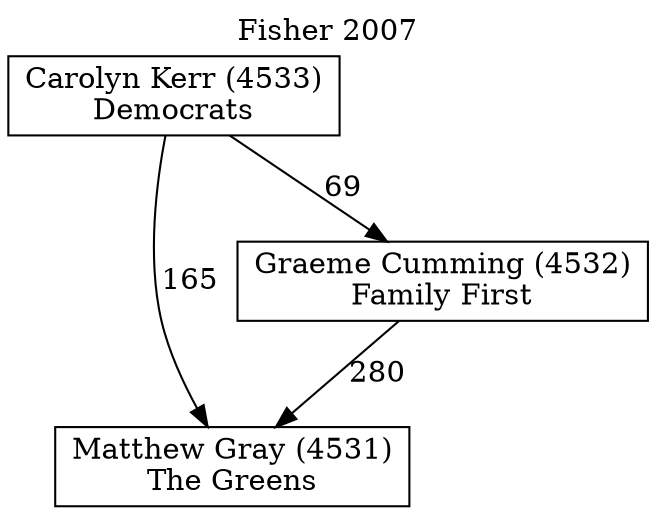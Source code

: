 // House preference flow
digraph "Matthew Gray (4531)_Fisher_2007" {
	graph [label="Fisher 2007" labelloc=t mclimit=10]
	node [shape=box]
	"Matthew Gray (4531)" [label="Matthew Gray (4531)
The Greens"]
	"Graeme Cumming (4532)" [label="Graeme Cumming (4532)
Family First"]
	"Carolyn Kerr (4533)" [label="Carolyn Kerr (4533)
Democrats"]
	"Matthew Gray (4531)" [label="Matthew Gray (4531)
The Greens"]
	"Carolyn Kerr (4533)" [label="Carolyn Kerr (4533)
Democrats"]
	"Carolyn Kerr (4533)" [label="Carolyn Kerr (4533)
Democrats"]
	"Graeme Cumming (4532)" [label="Graeme Cumming (4532)
Family First"]
	"Carolyn Kerr (4533)" [label="Carolyn Kerr (4533)
Democrats"]
	"Carolyn Kerr (4533)" [label="Carolyn Kerr (4533)
Democrats"]
	"Graeme Cumming (4532)" -> "Matthew Gray (4531)" [label=280]
	"Carolyn Kerr (4533)" -> "Graeme Cumming (4532)" [label=69]
	"Carolyn Kerr (4533)" -> "Matthew Gray (4531)" [label=165]
}
